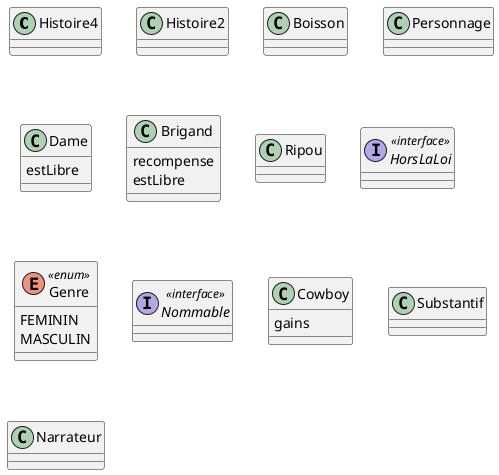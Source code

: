@startuml

class Histoire4{
}

class Histoire2{
}

class Boisson{
}

class Personnage{
}

class Dame{
	estLibre
}

class Brigand{
	recompense
	estLibre
}

class Ripou{
}

interface HorsLaLoi <<interface>>{
}

enum Genre <<enum>>{
	FEMININ
	MASCULIN
}

interface Nommable <<interface>>{
}

class Cowboy{
	gains
}

class Substantif{
}

class Narrateur{
}


@enduml
